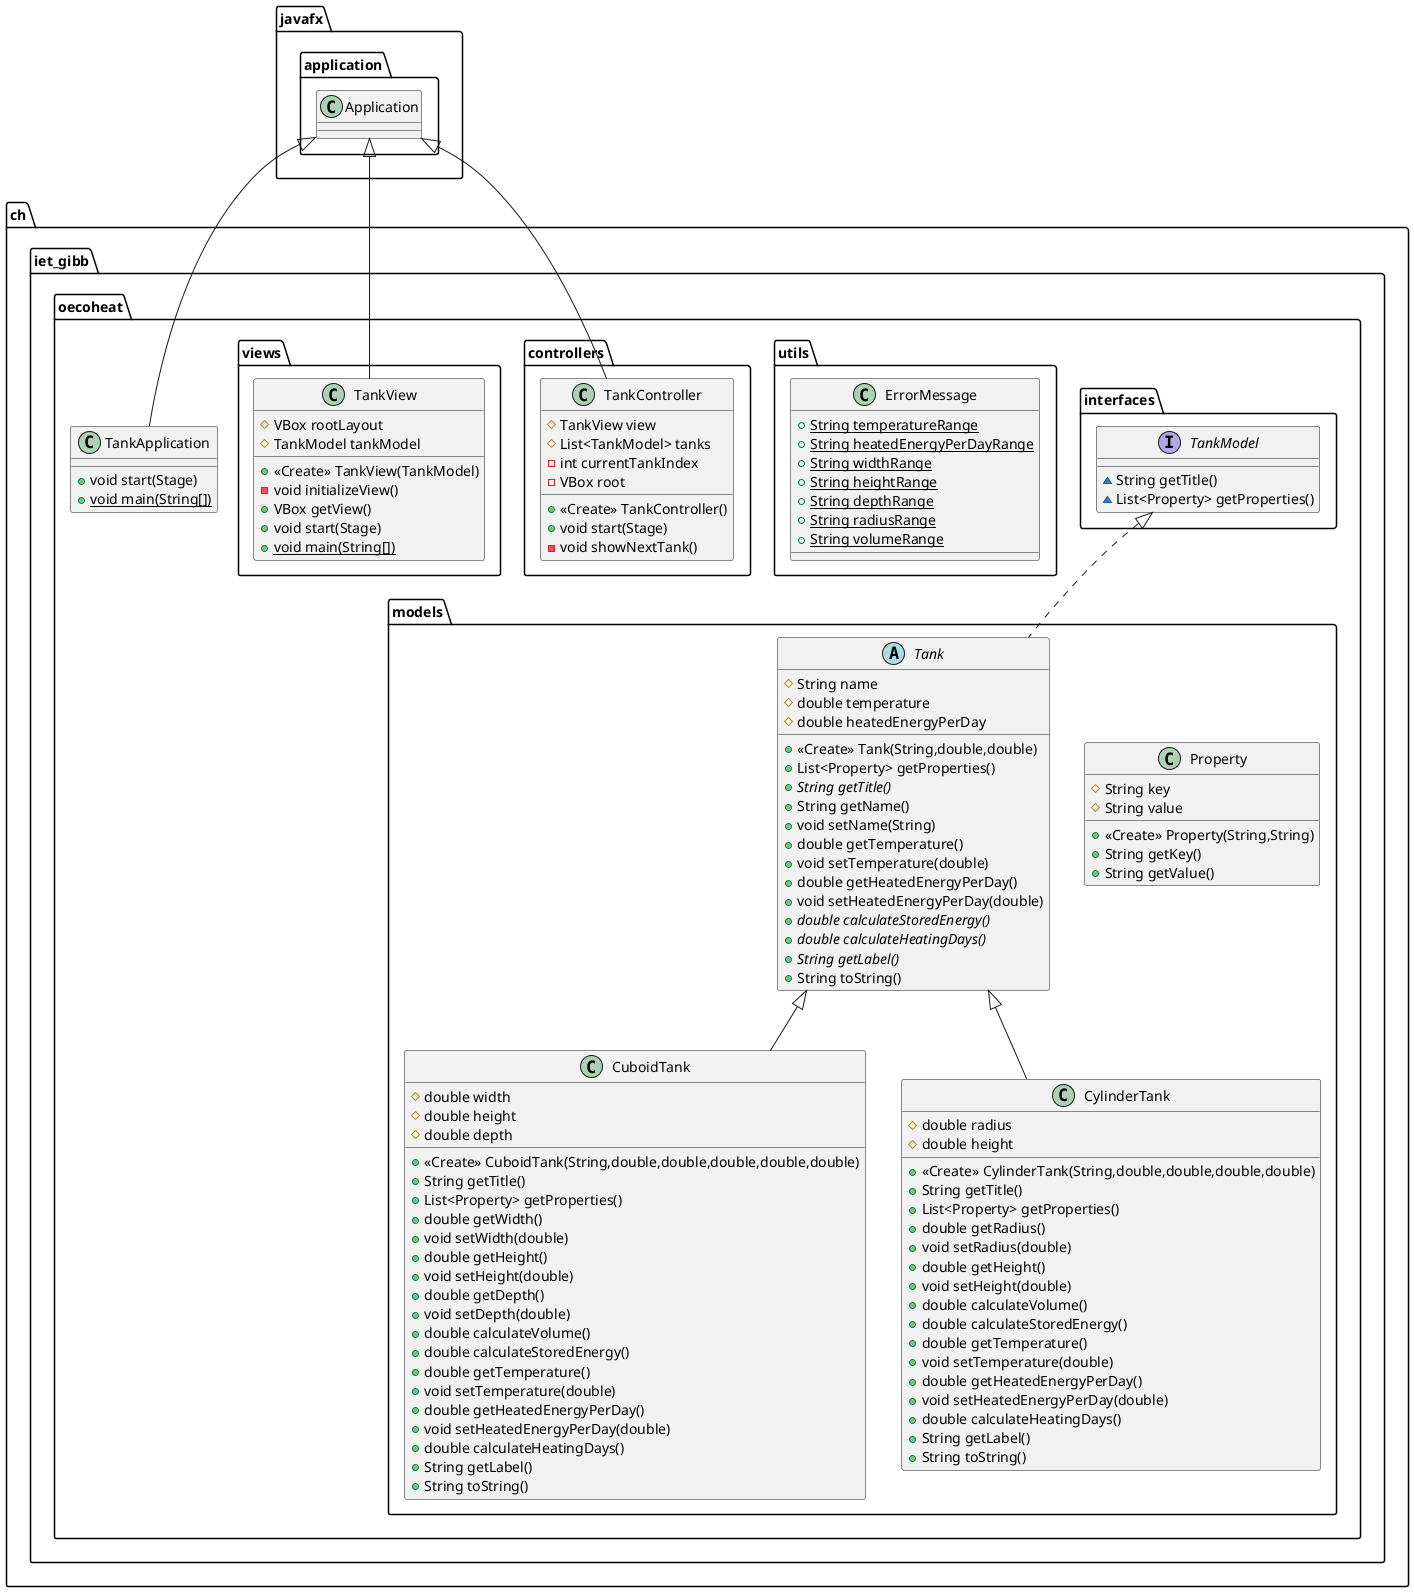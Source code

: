 @startuml
interface ch.iet_gibb.oecoheat.interfaces.TankModel {
~ String getTitle()
~ List<Property> getProperties()
}

class ch.iet_gibb.oecoheat.utils.ErrorMessage {
+ {static} String temperatureRange
+ {static} String heatedEnergyPerDayRange
+ {static} String widthRange
+ {static} String heightRange
+ {static} String depthRange
+ {static} String radiusRange
+ {static} String volumeRange
}

class ch.iet_gibb.oecoheat.models.Property {
# String key
# String value
+ <<Create>> Property(String,String)
+ String getKey()
+ String getValue()
}


class ch.iet_gibb.oecoheat.models.CuboidTank {
# double width
# double height
# double depth
+ <<Create>> CuboidTank(String,double,double,double,double,double)
+ String getTitle()
+ List<Property> getProperties()
+ double getWidth()
+ void setWidth(double)
+ double getHeight()
+ void setHeight(double)
+ double getDepth()
+ void setDepth(double)
+ double calculateVolume()
+ double calculateStoredEnergy()
+ double getTemperature()
+ void setTemperature(double)
+ double getHeatedEnergyPerDay()
+ void setHeatedEnergyPerDay(double)
+ double calculateHeatingDays()
+ String getLabel()
+ String toString()
}


class ch.iet_gibb.oecoheat.models.CylinderTank {
# double radius
# double height
+ <<Create>> CylinderTank(String,double,double,double,double)
+ String getTitle()
+ List<Property> getProperties()
+ double getRadius()
+ void setRadius(double)
+ double getHeight()
+ void setHeight(double)
+ double calculateVolume()
+ double calculateStoredEnergy()
+ double getTemperature()
+ void setTemperature(double)
+ double getHeatedEnergyPerDay()
+ void setHeatedEnergyPerDay(double)
+ double calculateHeatingDays()
+ String getLabel()
+ String toString()
}


abstract class ch.iet_gibb.oecoheat.models.Tank {
# String name
# double temperature
# double heatedEnergyPerDay
+ <<Create>> Tank(String,double,double)
+ List<Property> getProperties()
+ {abstract}String getTitle()
+ String getName()
+ void setName(String)
+ double getTemperature()
+ void setTemperature(double)
+ double getHeatedEnergyPerDay()
+ void setHeatedEnergyPerDay(double)
+ {abstract}double calculateStoredEnergy()
+ {abstract}double calculateHeatingDays()
+ {abstract}String getLabel()
+ String toString()
}


class ch.iet_gibb.oecoheat.TankApplication {
+ void start(Stage)
+ {static} void main(String[])
}

class ch.iet_gibb.oecoheat.controllers.TankController {
# TankView view
# List<TankModel> tanks
- int currentTankIndex
- VBox root
+ <<Create>> TankController()
+ void start(Stage)
- void showNextTank()
}


class ch.iet_gibb.oecoheat.views.TankView {
# VBox rootLayout
# TankModel tankModel
+ <<Create>> TankView(TankModel)
- void initializeView()
+ VBox getView()
+ void start(Stage)
+ {static} void main(String[])
}




ch.iet_gibb.oecoheat.models.Tank <|-- ch.iet_gibb.oecoheat.models.CuboidTank
ch.iet_gibb.oecoheat.models.Tank <|-- ch.iet_gibb.oecoheat.models.CylinderTank
ch.iet_gibb.oecoheat.interfaces.TankModel <|.. ch.iet_gibb.oecoheat.models.Tank
javafx.application.Application <|-- ch.iet_gibb.oecoheat.TankApplication
javafx.application.Application <|-- ch.iet_gibb.oecoheat.controllers.TankController
javafx.application.Application <|-- ch.iet_gibb.oecoheat.views.TankView
@enduml